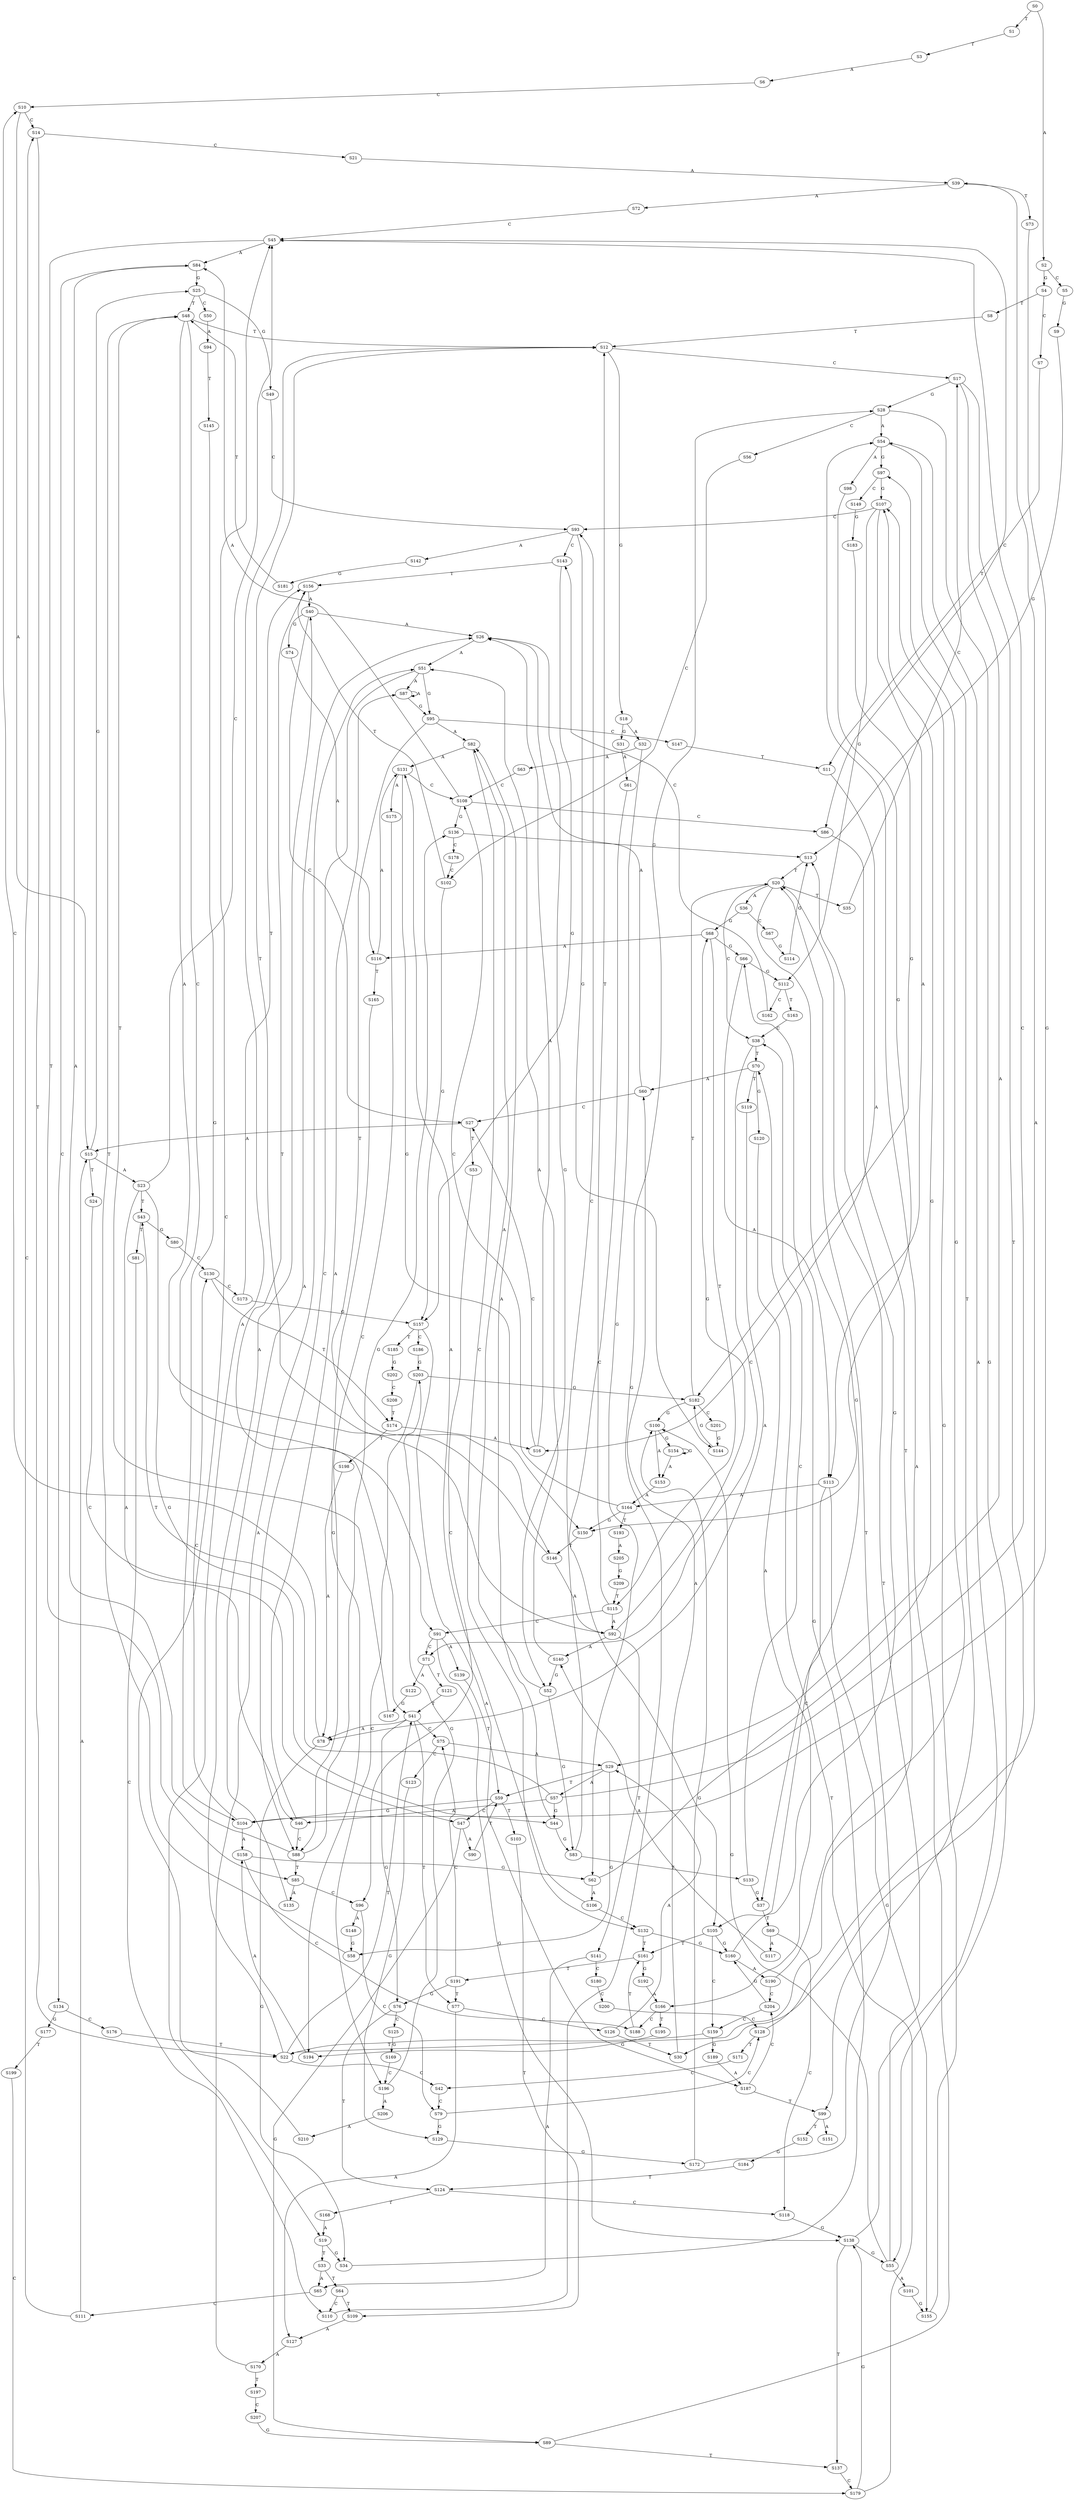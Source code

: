 strict digraph  {
	S0 -> S1 [ label = T ];
	S0 -> S2 [ label = A ];
	S1 -> S3 [ label = T ];
	S2 -> S4 [ label = G ];
	S2 -> S5 [ label = C ];
	S3 -> S6 [ label = A ];
	S4 -> S7 [ label = C ];
	S4 -> S8 [ label = T ];
	S5 -> S9 [ label = G ];
	S6 -> S10 [ label = C ];
	S7 -> S11 [ label = T ];
	S8 -> S12 [ label = T ];
	S9 -> S13 [ label = G ];
	S10 -> S14 [ label = C ];
	S10 -> S15 [ label = A ];
	S11 -> S16 [ label = A ];
	S12 -> S17 [ label = C ];
	S12 -> S18 [ label = G ];
	S12 -> S19 [ label = A ];
	S13 -> S20 [ label = T ];
	S14 -> S21 [ label = C ];
	S14 -> S22 [ label = T ];
	S15 -> S23 [ label = A ];
	S15 -> S24 [ label = T ];
	S15 -> S25 [ label = G ];
	S16 -> S26 [ label = A ];
	S16 -> S27 [ label = C ];
	S17 -> S28 [ label = G ];
	S17 -> S29 [ label = A ];
	S17 -> S30 [ label = T ];
	S18 -> S31 [ label = G ];
	S18 -> S32 [ label = A ];
	S19 -> S33 [ label = T ];
	S19 -> S34 [ label = G ];
	S20 -> S35 [ label = T ];
	S20 -> S36 [ label = A ];
	S20 -> S37 [ label = G ];
	S20 -> S38 [ label = C ];
	S21 -> S39 [ label = A ];
	S22 -> S40 [ label = A ];
	S22 -> S41 [ label = T ];
	S22 -> S42 [ label = C ];
	S23 -> S43 [ label = T ];
	S23 -> S44 [ label = G ];
	S23 -> S45 [ label = C ];
	S23 -> S46 [ label = A ];
	S24 -> S47 [ label = C ];
	S25 -> S48 [ label = T ];
	S25 -> S49 [ label = G ];
	S25 -> S50 [ label = C ];
	S26 -> S51 [ label = A ];
	S26 -> S52 [ label = G ];
	S27 -> S15 [ label = A ];
	S27 -> S53 [ label = T ];
	S28 -> S54 [ label = A ];
	S28 -> S55 [ label = G ];
	S28 -> S56 [ label = C ];
	S29 -> S57 [ label = A ];
	S29 -> S58 [ label = G ];
	S29 -> S59 [ label = T ];
	S30 -> S60 [ label = A ];
	S31 -> S61 [ label = A ];
	S32 -> S62 [ label = G ];
	S32 -> S63 [ label = A ];
	S33 -> S64 [ label = T ];
	S33 -> S65 [ label = A ];
	S34 -> S66 [ label = G ];
	S35 -> S17 [ label = C ];
	S36 -> S67 [ label = C ];
	S36 -> S68 [ label = G ];
	S37 -> S69 [ label = T ];
	S38 -> S70 [ label = T ];
	S38 -> S71 [ label = C ];
	S39 -> S72 [ label = A ];
	S39 -> S73 [ label = T ];
	S40 -> S26 [ label = A ];
	S40 -> S27 [ label = C ];
	S40 -> S74 [ label = G ];
	S41 -> S75 [ label = C ];
	S41 -> S76 [ label = G ];
	S41 -> S77 [ label = T ];
	S41 -> S78 [ label = A ];
	S42 -> S79 [ label = C ];
	S43 -> S80 [ label = G ];
	S43 -> S81 [ label = T ];
	S44 -> S82 [ label = A ];
	S44 -> S83 [ label = G ];
	S45 -> S84 [ label = A ];
	S45 -> S85 [ label = T ];
	S45 -> S86 [ label = C ];
	S46 -> S87 [ label = A ];
	S46 -> S88 [ label = C ];
	S47 -> S89 [ label = G ];
	S47 -> S90 [ label = A ];
	S48 -> S12 [ label = T ];
	S48 -> S91 [ label = C ];
	S48 -> S92 [ label = A ];
	S49 -> S93 [ label = C ];
	S50 -> S94 [ label = A ];
	S51 -> S95 [ label = G ];
	S51 -> S88 [ label = C ];
	S51 -> S87 [ label = A ];
	S52 -> S83 [ label = G ];
	S52 -> S82 [ label = A ];
	S53 -> S96 [ label = C ];
	S54 -> S97 [ label = G ];
	S54 -> S98 [ label = A ];
	S54 -> S99 [ label = T ];
	S55 -> S100 [ label = G ];
	S55 -> S101 [ label = A ];
	S55 -> S20 [ label = T ];
	S56 -> S102 [ label = C ];
	S57 -> S46 [ label = A ];
	S57 -> S45 [ label = C ];
	S57 -> S44 [ label = G ];
	S57 -> S43 [ label = T ];
	S58 -> S48 [ label = T ];
	S59 -> S103 [ label = T ];
	S59 -> S47 [ label = C ];
	S59 -> S104 [ label = G ];
	S60 -> S27 [ label = C ];
	S60 -> S26 [ label = A ];
	S61 -> S105 [ label = C ];
	S62 -> S106 [ label = A ];
	S62 -> S107 [ label = G ];
	S63 -> S108 [ label = C ];
	S64 -> S109 [ label = T ];
	S64 -> S110 [ label = C ];
	S65 -> S111 [ label = C ];
	S66 -> S112 [ label = G ];
	S66 -> S113 [ label = A ];
	S67 -> S114 [ label = G ];
	S68 -> S115 [ label = T ];
	S68 -> S66 [ label = G ];
	S68 -> S116 [ label = A ];
	S69 -> S117 [ label = A ];
	S69 -> S118 [ label = C ];
	S70 -> S119 [ label = T ];
	S70 -> S120 [ label = G ];
	S70 -> S60 [ label = A ];
	S71 -> S121 [ label = T ];
	S71 -> S122 [ label = A ];
	S72 -> S45 [ label = C ];
	S73 -> S104 [ label = G ];
	S74 -> S116 [ label = A ];
	S75 -> S29 [ label = A ];
	S75 -> S123 [ label = C ];
	S76 -> S124 [ label = T ];
	S76 -> S125 [ label = C ];
	S77 -> S126 [ label = C ];
	S77 -> S127 [ label = A ];
	S78 -> S10 [ label = C ];
	S78 -> S34 [ label = G ];
	S79 -> S128 [ label = C ];
	S79 -> S129 [ label = G ];
	S80 -> S130 [ label = C ];
	S81 -> S110 [ label = C ];
	S82 -> S131 [ label = A ];
	S82 -> S132 [ label = C ];
	S83 -> S133 [ label = T ];
	S83 -> S93 [ label = C ];
	S84 -> S25 [ label = G ];
	S84 -> S134 [ label = C ];
	S85 -> S135 [ label = A ];
	S85 -> S96 [ label = C ];
	S86 -> S22 [ label = T ];
	S87 -> S95 [ label = G ];
	S87 -> S87 [ label = A ];
	S88 -> S136 [ label = G ];
	S88 -> S84 [ label = A ];
	S88 -> S85 [ label = T ];
	S89 -> S54 [ label = A ];
	S89 -> S137 [ label = T ];
	S90 -> S59 [ label = T ];
	S91 -> S71 [ label = C ];
	S91 -> S138 [ label = G ];
	S91 -> S139 [ label = A ];
	S92 -> S140 [ label = A ];
	S92 -> S68 [ label = G ];
	S92 -> S141 [ label = T ];
	S93 -> S142 [ label = A ];
	S93 -> S143 [ label = C ];
	S93 -> S144 [ label = G ];
	S94 -> S145 [ label = T ];
	S95 -> S82 [ label = A ];
	S95 -> S146 [ label = T ];
	S95 -> S147 [ label = C ];
	S96 -> S79 [ label = C ];
	S96 -> S148 [ label = A ];
	S97 -> S107 [ label = G ];
	S97 -> S149 [ label = C ];
	S98 -> S150 [ label = G ];
	S99 -> S151 [ label = A ];
	S99 -> S152 [ label = T ];
	S100 -> S153 [ label = A ];
	S100 -> S154 [ label = G ];
	S101 -> S155 [ label = G ];
	S102 -> S156 [ label = T ];
	S102 -> S157 [ label = G ];
	S103 -> S109 [ label = T ];
	S104 -> S158 [ label = A ];
	S104 -> S130 [ label = C ];
	S105 -> S159 [ label = C ];
	S105 -> S160 [ label = G ];
	S105 -> S161 [ label = T ];
	S106 -> S132 [ label = C ];
	S106 -> S131 [ label = A ];
	S107 -> S113 [ label = A ];
	S107 -> S93 [ label = C ];
	S107 -> S112 [ label = G ];
	S108 -> S136 [ label = G ];
	S108 -> S84 [ label = A ];
	S108 -> S86 [ label = C ];
	S109 -> S127 [ label = A ];
	S110 -> S28 [ label = G ];
	S111 -> S14 [ label = C ];
	S111 -> S15 [ label = A ];
	S112 -> S162 [ label = C ];
	S112 -> S163 [ label = T ];
	S113 -> S105 [ label = C ];
	S113 -> S164 [ label = A ];
	S113 -> S155 [ label = G ];
	S114 -> S13 [ label = G ];
	S115 -> S12 [ label = T ];
	S115 -> S92 [ label = A ];
	S115 -> S91 [ label = C ];
	S116 -> S165 [ label = T ];
	S116 -> S131 [ label = A ];
	S117 -> S140 [ label = A ];
	S118 -> S138 [ label = G ];
	S119 -> S78 [ label = A ];
	S120 -> S166 [ label = A ];
	S121 -> S41 [ label = T ];
	S122 -> S167 [ label = G ];
	S123 -> S129 [ label = G ];
	S124 -> S168 [ label = T ];
	S124 -> S118 [ label = C ];
	S125 -> S169 [ label = G ];
	S126 -> S29 [ label = A ];
	S126 -> S30 [ label = T ];
	S127 -> S170 [ label = A ];
	S128 -> S39 [ label = A ];
	S128 -> S171 [ label = T ];
	S129 -> S172 [ label = G ];
	S130 -> S173 [ label = C ];
	S130 -> S174 [ label = T ];
	S131 -> S150 [ label = G ];
	S131 -> S175 [ label = A ];
	S131 -> S108 [ label = C ];
	S132 -> S161 [ label = T ];
	S132 -> S160 [ label = G ];
	S133 -> S37 [ label = G ];
	S133 -> S38 [ label = C ];
	S134 -> S176 [ label = C ];
	S134 -> S177 [ label = G ];
	S135 -> S26 [ label = A ];
	S136 -> S178 [ label = C ];
	S136 -> S13 [ label = G ];
	S137 -> S179 [ label = C ];
	S138 -> S55 [ label = G ];
	S138 -> S137 [ label = T ];
	S138 -> S54 [ label = A ];
	S139 -> S59 [ label = T ];
	S140 -> S51 [ label = A ];
	S140 -> S52 [ label = G ];
	S141 -> S180 [ label = C ];
	S141 -> S65 [ label = A ];
	S142 -> S181 [ label = G ];
	S143 -> S156 [ label = T ];
	S143 -> S157 [ label = G ];
	S144 -> S182 [ label = G ];
	S145 -> S104 [ label = G ];
	S146 -> S12 [ label = T ];
	S146 -> S92 [ label = A ];
	S147 -> S11 [ label = T ];
	S148 -> S58 [ label = G ];
	S149 -> S183 [ label = G ];
	S150 -> S146 [ label = T ];
	S152 -> S184 [ label = G ];
	S153 -> S164 [ label = A ];
	S154 -> S153 [ label = A ];
	S154 -> S154 [ label = G ];
	S155 -> S107 [ label = G ];
	S156 -> S40 [ label = A ];
	S156 -> S41 [ label = T ];
	S157 -> S185 [ label = T ];
	S157 -> S186 [ label = C ];
	S157 -> S187 [ label = A ];
	S158 -> S62 [ label = G ];
	S158 -> S188 [ label = C ];
	S159 -> S22 [ label = T ];
	S159 -> S189 [ label = G ];
	S160 -> S190 [ label = A ];
	S160 -> S13 [ label = G ];
	S161 -> S191 [ label = T ];
	S161 -> S192 [ label = G ];
	S162 -> S143 [ label = C ];
	S163 -> S38 [ label = C ];
	S164 -> S108 [ label = C ];
	S164 -> S193 [ label = T ];
	S164 -> S150 [ label = G ];
	S165 -> S194 [ label = G ];
	S166 -> S188 [ label = C ];
	S166 -> S195 [ label = T ];
	S167 -> S48 [ label = T ];
	S168 -> S19 [ label = A ];
	S169 -> S196 [ label = C ];
	S170 -> S197 [ label = T ];
	S170 -> S51 [ label = A ];
	S171 -> S42 [ label = C ];
	S172 -> S100 [ label = G ];
	S172 -> S20 [ label = T ];
	S173 -> S156 [ label = T ];
	S173 -> S157 [ label = G ];
	S174 -> S198 [ label = T ];
	S174 -> S16 [ label = A ];
	S175 -> S88 [ label = C ];
	S176 -> S22 [ label = T ];
	S177 -> S199 [ label = T ];
	S178 -> S102 [ label = C ];
	S179 -> S138 [ label = G ];
	S179 -> S70 [ label = T ];
	S180 -> S200 [ label = C ];
	S181 -> S48 [ label = T ];
	S182 -> S20 [ label = T ];
	S182 -> S100 [ label = G ];
	S182 -> S201 [ label = C ];
	S183 -> S182 [ label = G ];
	S184 -> S124 [ label = T ];
	S185 -> S202 [ label = G ];
	S186 -> S203 [ label = G ];
	S187 -> S204 [ label = C ];
	S187 -> S99 [ label = T ];
	S188 -> S161 [ label = T ];
	S189 -> S187 [ label = A ];
	S190 -> S204 [ label = C ];
	S190 -> S97 [ label = G ];
	S191 -> S75 [ label = C ];
	S191 -> S76 [ label = G ];
	S191 -> S77 [ label = T ];
	S192 -> S166 [ label = A ];
	S193 -> S205 [ label = A ];
	S194 -> S158 [ label = A ];
	S195 -> S194 [ label = G ];
	S196 -> S206 [ label = A ];
	S196 -> S203 [ label = G ];
	S197 -> S207 [ label = C ];
	S198 -> S78 [ label = A ];
	S199 -> S179 [ label = C ];
	S200 -> S128 [ label = C ];
	S201 -> S144 [ label = G ];
	S202 -> S208 [ label = C ];
	S203 -> S196 [ label = C ];
	S203 -> S182 [ label = G ];
	S204 -> S159 [ label = C ];
	S204 -> S160 [ label = G ];
	S205 -> S209 [ label = G ];
	S206 -> S210 [ label = A ];
	S207 -> S89 [ label = G ];
	S208 -> S174 [ label = T ];
	S209 -> S115 [ label = T ];
	S210 -> S45 [ label = C ];
}
